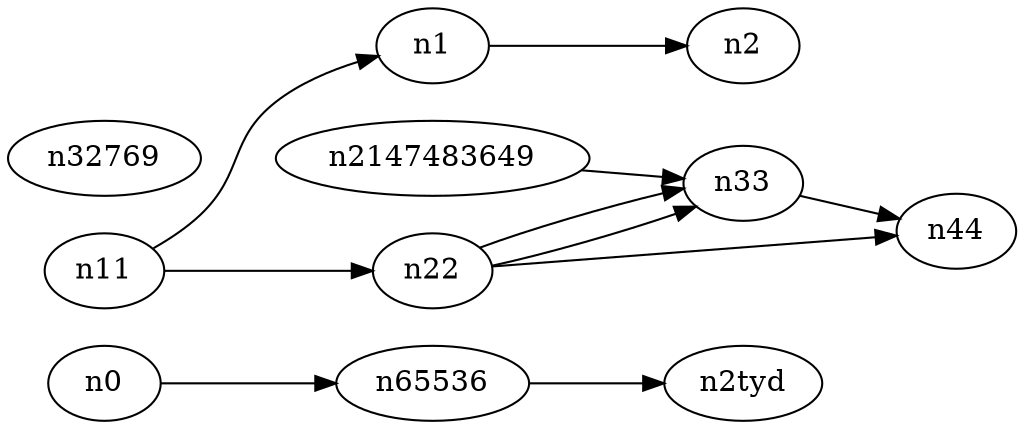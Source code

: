digraph test5 {
	rankdir=LR;
	fontcolor=blue; /* c0; c1; c0 -- c1 */
	n0 ; // c2; c3; c2 -- c3
	n1 ;
	n32769 ;
	n0 -> n65536 -> n2tyd[slesa=hed];
	n1 -> n2 ;
	n11 -> n22;
	n2147483649 -> n33;
	n11 -> n1;
	n22 -> n33;
	n22 -> n33;
	n22 -> n44;
	n33 -> n44;
}
